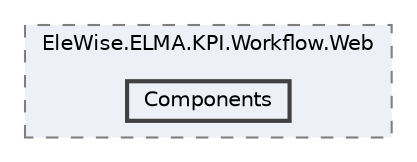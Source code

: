 digraph "Web/Modules/EleWise.ELMA.KPI.Workflow.Web/Components"
{
 // LATEX_PDF_SIZE
  bgcolor="transparent";
  edge [fontname=Helvetica,fontsize=10,labelfontname=Helvetica,labelfontsize=10];
  node [fontname=Helvetica,fontsize=10,shape=box,height=0.2,width=0.4];
  compound=true
  subgraph clusterdir_3e2afbb5231a496f50b9debfc834adf8 {
    graph [ bgcolor="#edf0f7", pencolor="grey50", label="EleWise.ELMA.KPI.Workflow.Web", fontname=Helvetica,fontsize=10 style="filled,dashed", URL="dir_3e2afbb5231a496f50b9debfc834adf8.html",tooltip=""]
  dir_f48f598c50e4df5763c0039907d3b4b6 [label="Components", fillcolor="#edf0f7", color="grey25", style="filled,bold", URL="dir_f48f598c50e4df5763c0039907d3b4b6.html",tooltip=""];
  }
}
